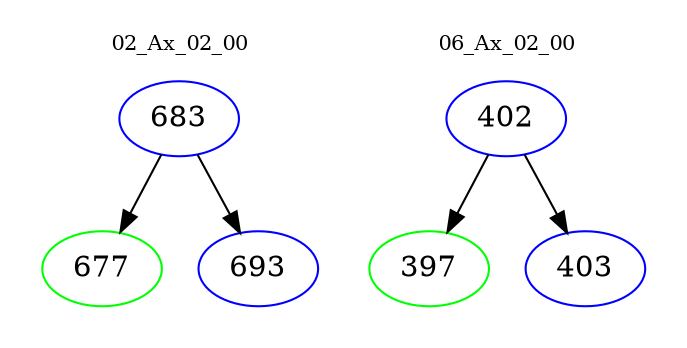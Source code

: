 digraph{
subgraph cluster_0 {
color = white
label = "02_Ax_02_00";
fontsize=10;
T0_683 [label="683", color="blue"]
T0_683 -> T0_677 [color="black"]
T0_677 [label="677", color="green"]
T0_683 -> T0_693 [color="black"]
T0_693 [label="693", color="blue"]
}
subgraph cluster_1 {
color = white
label = "06_Ax_02_00";
fontsize=10;
T1_402 [label="402", color="blue"]
T1_402 -> T1_397 [color="black"]
T1_397 [label="397", color="green"]
T1_402 -> T1_403 [color="black"]
T1_403 [label="403", color="blue"]
}
}
